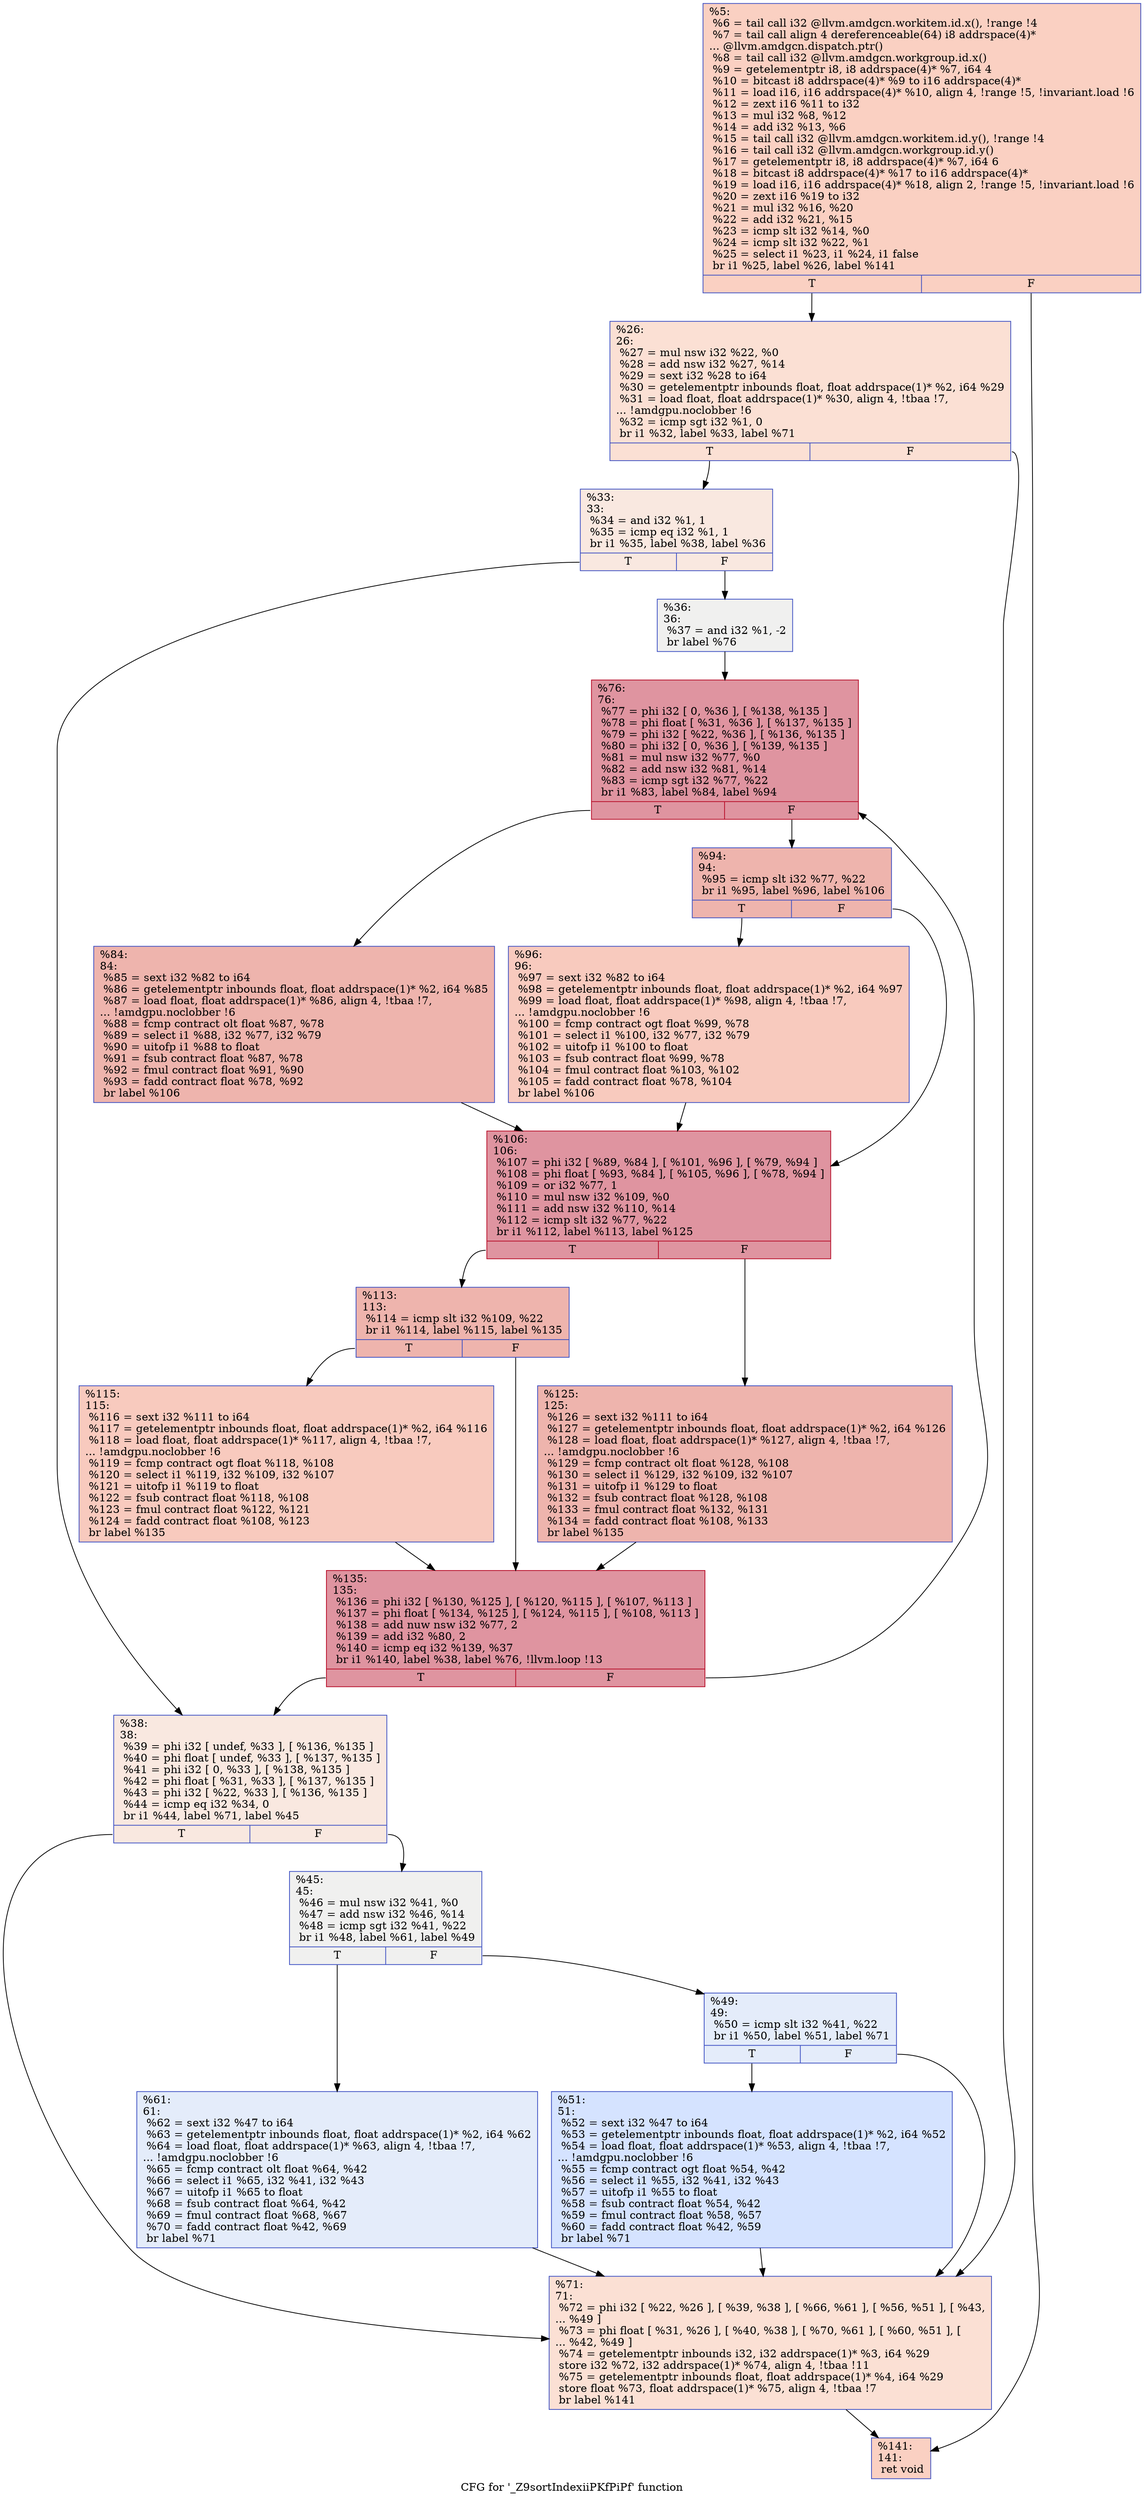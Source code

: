 digraph "CFG for '_Z9sortIndexiiPKfPiPf' function" {
	label="CFG for '_Z9sortIndexiiPKfPiPf' function";

	Node0x4a58a50 [shape=record,color="#3d50c3ff", style=filled, fillcolor="#f3947570",label="{%5:\l  %6 = tail call i32 @llvm.amdgcn.workitem.id.x(), !range !4\l  %7 = tail call align 4 dereferenceable(64) i8 addrspace(4)*\l... @llvm.amdgcn.dispatch.ptr()\l  %8 = tail call i32 @llvm.amdgcn.workgroup.id.x()\l  %9 = getelementptr i8, i8 addrspace(4)* %7, i64 4\l  %10 = bitcast i8 addrspace(4)* %9 to i16 addrspace(4)*\l  %11 = load i16, i16 addrspace(4)* %10, align 4, !range !5, !invariant.load !6\l  %12 = zext i16 %11 to i32\l  %13 = mul i32 %8, %12\l  %14 = add i32 %13, %6\l  %15 = tail call i32 @llvm.amdgcn.workitem.id.y(), !range !4\l  %16 = tail call i32 @llvm.amdgcn.workgroup.id.y()\l  %17 = getelementptr i8, i8 addrspace(4)* %7, i64 6\l  %18 = bitcast i8 addrspace(4)* %17 to i16 addrspace(4)*\l  %19 = load i16, i16 addrspace(4)* %18, align 2, !range !5, !invariant.load !6\l  %20 = zext i16 %19 to i32\l  %21 = mul i32 %16, %20\l  %22 = add i32 %21, %15\l  %23 = icmp slt i32 %14, %0\l  %24 = icmp slt i32 %22, %1\l  %25 = select i1 %23, i1 %24, i1 false\l  br i1 %25, label %26, label %141\l|{<s0>T|<s1>F}}"];
	Node0x4a58a50:s0 -> Node0x4a5c4d0;
	Node0x4a58a50:s1 -> Node0x4a5c560;
	Node0x4a5c4d0 [shape=record,color="#3d50c3ff", style=filled, fillcolor="#f7b99e70",label="{%26:\l26:                                               \l  %27 = mul nsw i32 %22, %0\l  %28 = add nsw i32 %27, %14\l  %29 = sext i32 %28 to i64\l  %30 = getelementptr inbounds float, float addrspace(1)* %2, i64 %29\l  %31 = load float, float addrspace(1)* %30, align 4, !tbaa !7,\l... !amdgpu.noclobber !6\l  %32 = icmp sgt i32 %1, 0\l  br i1 %32, label %33, label %71\l|{<s0>T|<s1>F}}"];
	Node0x4a5c4d0:s0 -> Node0x4a5b280;
	Node0x4a5c4d0:s1 -> Node0x4a5b310;
	Node0x4a5b280 [shape=record,color="#3d50c3ff", style=filled, fillcolor="#f1ccb870",label="{%33:\l33:                                               \l  %34 = and i32 %1, 1\l  %35 = icmp eq i32 %1, 1\l  br i1 %35, label %38, label %36\l|{<s0>T|<s1>F}}"];
	Node0x4a5b280:s0 -> Node0x4a5cfa0;
	Node0x4a5b280:s1 -> Node0x4a5cff0;
	Node0x4a5cff0 [shape=record,color="#3d50c3ff", style=filled, fillcolor="#dedcdb70",label="{%36:\l36:                                               \l  %37 = and i32 %1, -2\l  br label %76\l}"];
	Node0x4a5cff0 -> Node0x4a5d1f0;
	Node0x4a5cfa0 [shape=record,color="#3d50c3ff", style=filled, fillcolor="#f1ccb870",label="{%38:\l38:                                               \l  %39 = phi i32 [ undef, %33 ], [ %136, %135 ]\l  %40 = phi float [ undef, %33 ], [ %137, %135 ]\l  %41 = phi i32 [ 0, %33 ], [ %138, %135 ]\l  %42 = phi float [ %31, %33 ], [ %137, %135 ]\l  %43 = phi i32 [ %22, %33 ], [ %136, %135 ]\l  %44 = icmp eq i32 %34, 0\l  br i1 %44, label %71, label %45\l|{<s0>T|<s1>F}}"];
	Node0x4a5cfa0:s0 -> Node0x4a5b310;
	Node0x4a5cfa0:s1 -> Node0x4a5dc70;
	Node0x4a5dc70 [shape=record,color="#3d50c3ff", style=filled, fillcolor="#dedcdb70",label="{%45:\l45:                                               \l  %46 = mul nsw i32 %41, %0\l  %47 = add nsw i32 %46, %14\l  %48 = icmp sgt i32 %41, %22\l  br i1 %48, label %61, label %49\l|{<s0>T|<s1>F}}"];
	Node0x4a5dc70:s0 -> Node0x4a5df60;
	Node0x4a5dc70:s1 -> Node0x4a5dfb0;
	Node0x4a5dfb0 [shape=record,color="#3d50c3ff", style=filled, fillcolor="#c1d4f470",label="{%49:\l49:                                               \l  %50 = icmp slt i32 %41, %22\l  br i1 %50, label %51, label %71\l|{<s0>T|<s1>F}}"];
	Node0x4a5dfb0:s0 -> Node0x4a5e180;
	Node0x4a5dfb0:s1 -> Node0x4a5b310;
	Node0x4a5e180 [shape=record,color="#3d50c3ff", style=filled, fillcolor="#a1c0ff70",label="{%51:\l51:                                               \l  %52 = sext i32 %47 to i64\l  %53 = getelementptr inbounds float, float addrspace(1)* %2, i64 %52\l  %54 = load float, float addrspace(1)* %53, align 4, !tbaa !7,\l... !amdgpu.noclobber !6\l  %55 = fcmp contract ogt float %54, %42\l  %56 = select i1 %55, i32 %41, i32 %43\l  %57 = uitofp i1 %55 to float\l  %58 = fsub contract float %54, %42\l  %59 = fmul contract float %58, %57\l  %60 = fadd contract float %42, %59\l  br label %71\l}"];
	Node0x4a5e180 -> Node0x4a5b310;
	Node0x4a5df60 [shape=record,color="#3d50c3ff", style=filled, fillcolor="#c1d4f470",label="{%61:\l61:                                               \l  %62 = sext i32 %47 to i64\l  %63 = getelementptr inbounds float, float addrspace(1)* %2, i64 %62\l  %64 = load float, float addrspace(1)* %63, align 4, !tbaa !7,\l... !amdgpu.noclobber !6\l  %65 = fcmp contract olt float %64, %42\l  %66 = select i1 %65, i32 %41, i32 %43\l  %67 = uitofp i1 %65 to float\l  %68 = fsub contract float %64, %42\l  %69 = fmul contract float %68, %67\l  %70 = fadd contract float %42, %69\l  br label %71\l}"];
	Node0x4a5df60 -> Node0x4a5b310;
	Node0x4a5b310 [shape=record,color="#3d50c3ff", style=filled, fillcolor="#f7b99e70",label="{%71:\l71:                                               \l  %72 = phi i32 [ %22, %26 ], [ %39, %38 ], [ %66, %61 ], [ %56, %51 ], [ %43,\l... %49 ]\l  %73 = phi float [ %31, %26 ], [ %40, %38 ], [ %70, %61 ], [ %60, %51 ], [\l... %42, %49 ]\l  %74 = getelementptr inbounds i32, i32 addrspace(1)* %3, i64 %29\l  store i32 %72, i32 addrspace(1)* %74, align 4, !tbaa !11\l  %75 = getelementptr inbounds float, float addrspace(1)* %4, i64 %29\l  store float %73, float addrspace(1)* %75, align 4, !tbaa !7\l  br label %141\l}"];
	Node0x4a5b310 -> Node0x4a5c560;
	Node0x4a5d1f0 [shape=record,color="#b70d28ff", style=filled, fillcolor="#b70d2870",label="{%76:\l76:                                               \l  %77 = phi i32 [ 0, %36 ], [ %138, %135 ]\l  %78 = phi float [ %31, %36 ], [ %137, %135 ]\l  %79 = phi i32 [ %22, %36 ], [ %136, %135 ]\l  %80 = phi i32 [ 0, %36 ], [ %139, %135 ]\l  %81 = mul nsw i32 %77, %0\l  %82 = add nsw i32 %81, %14\l  %83 = icmp sgt i32 %77, %22\l  br i1 %83, label %84, label %94\l|{<s0>T|<s1>F}}"];
	Node0x4a5d1f0:s0 -> Node0x4a5fff0;
	Node0x4a5d1f0:s1 -> Node0x4a60080;
	Node0x4a5fff0 [shape=record,color="#3d50c3ff", style=filled, fillcolor="#d8564670",label="{%84:\l84:                                               \l  %85 = sext i32 %82 to i64\l  %86 = getelementptr inbounds float, float addrspace(1)* %2, i64 %85\l  %87 = load float, float addrspace(1)* %86, align 4, !tbaa !7,\l... !amdgpu.noclobber !6\l  %88 = fcmp contract olt float %87, %78\l  %89 = select i1 %88, i32 %77, i32 %79\l  %90 = uitofp i1 %88 to float\l  %91 = fsub contract float %87, %78\l  %92 = fmul contract float %91, %90\l  %93 = fadd contract float %78, %92\l  br label %106\l}"];
	Node0x4a5fff0 -> Node0x4a606d0;
	Node0x4a60080 [shape=record,color="#3d50c3ff", style=filled, fillcolor="#d8564670",label="{%94:\l94:                                               \l  %95 = icmp slt i32 %77, %22\l  br i1 %95, label %96, label %106\l|{<s0>T|<s1>F}}"];
	Node0x4a60080:s0 -> Node0x4a60860;
	Node0x4a60080:s1 -> Node0x4a606d0;
	Node0x4a60860 [shape=record,color="#3d50c3ff", style=filled, fillcolor="#ef886b70",label="{%96:\l96:                                               \l  %97 = sext i32 %82 to i64\l  %98 = getelementptr inbounds float, float addrspace(1)* %2, i64 %97\l  %99 = load float, float addrspace(1)* %98, align 4, !tbaa !7,\l... !amdgpu.noclobber !6\l  %100 = fcmp contract ogt float %99, %78\l  %101 = select i1 %100, i32 %77, i32 %79\l  %102 = uitofp i1 %100 to float\l  %103 = fsub contract float %99, %78\l  %104 = fmul contract float %103, %102\l  %105 = fadd contract float %78, %104\l  br label %106\l}"];
	Node0x4a60860 -> Node0x4a606d0;
	Node0x4a606d0 [shape=record,color="#b70d28ff", style=filled, fillcolor="#b70d2870",label="{%106:\l106:                                              \l  %107 = phi i32 [ %89, %84 ], [ %101, %96 ], [ %79, %94 ]\l  %108 = phi float [ %93, %84 ], [ %105, %96 ], [ %78, %94 ]\l  %109 = or i32 %77, 1\l  %110 = mul nsw i32 %109, %0\l  %111 = add nsw i32 %110, %14\l  %112 = icmp slt i32 %77, %22\l  br i1 %112, label %113, label %125\l|{<s0>T|<s1>F}}"];
	Node0x4a606d0:s0 -> Node0x4a61290;
	Node0x4a606d0:s1 -> Node0x4a612e0;
	Node0x4a61290 [shape=record,color="#3d50c3ff", style=filled, fillcolor="#d8564670",label="{%113:\l113:                                              \l  %114 = icmp slt i32 %109, %22\l  br i1 %114, label %115, label %135\l|{<s0>T|<s1>F}}"];
	Node0x4a61290:s0 -> Node0x4a614b0;
	Node0x4a61290:s1 -> Node0x4a5d700;
	Node0x4a614b0 [shape=record,color="#3d50c3ff", style=filled, fillcolor="#ef886b70",label="{%115:\l115:                                              \l  %116 = sext i32 %111 to i64\l  %117 = getelementptr inbounds float, float addrspace(1)* %2, i64 %116\l  %118 = load float, float addrspace(1)* %117, align 4, !tbaa !7,\l... !amdgpu.noclobber !6\l  %119 = fcmp contract ogt float %118, %108\l  %120 = select i1 %119, i32 %109, i32 %107\l  %121 = uitofp i1 %119 to float\l  %122 = fsub contract float %118, %108\l  %123 = fmul contract float %122, %121\l  %124 = fadd contract float %108, %123\l  br label %135\l}"];
	Node0x4a614b0 -> Node0x4a5d700;
	Node0x4a612e0 [shape=record,color="#3d50c3ff", style=filled, fillcolor="#d8564670",label="{%125:\l125:                                              \l  %126 = sext i32 %111 to i64\l  %127 = getelementptr inbounds float, float addrspace(1)* %2, i64 %126\l  %128 = load float, float addrspace(1)* %127, align 4, !tbaa !7,\l... !amdgpu.noclobber !6\l  %129 = fcmp contract olt float %128, %108\l  %130 = select i1 %129, i32 %109, i32 %107\l  %131 = uitofp i1 %129 to float\l  %132 = fsub contract float %128, %108\l  %133 = fmul contract float %132, %131\l  %134 = fadd contract float %108, %133\l  br label %135\l}"];
	Node0x4a612e0 -> Node0x4a5d700;
	Node0x4a5d700 [shape=record,color="#b70d28ff", style=filled, fillcolor="#b70d2870",label="{%135:\l135:                                              \l  %136 = phi i32 [ %130, %125 ], [ %120, %115 ], [ %107, %113 ]\l  %137 = phi float [ %134, %125 ], [ %124, %115 ], [ %108, %113 ]\l  %138 = add nuw nsw i32 %77, 2\l  %139 = add i32 %80, 2\l  %140 = icmp eq i32 %139, %37\l  br i1 %140, label %38, label %76, !llvm.loop !13\l|{<s0>T|<s1>F}}"];
	Node0x4a5d700:s0 -> Node0x4a5cfa0;
	Node0x4a5d700:s1 -> Node0x4a5d1f0;
	Node0x4a5c560 [shape=record,color="#3d50c3ff", style=filled, fillcolor="#f3947570",label="{%141:\l141:                                              \l  ret void\l}"];
}
